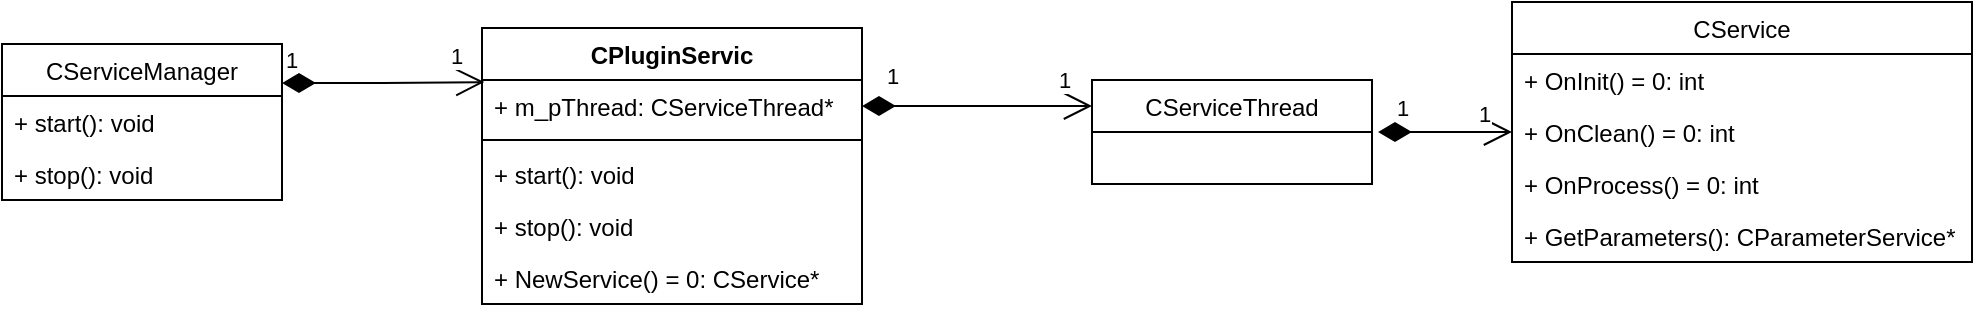 <mxfile version="16.2.1" type="device"><diagram id="C5RBs43oDa-KdzZeNtuy" name="Page-1"><mxGraphModel dx="1068" dy="434" grid="1" gridSize="10" guides="1" tooltips="1" connect="1" arrows="1" fold="1" page="1" pageScale="1" pageWidth="827" pageHeight="1169" math="0" shadow="0"><root><mxCell id="WIyWlLk6GJQsqaUBKTNV-0"/><mxCell id="WIyWlLk6GJQsqaUBKTNV-1" parent="WIyWlLk6GJQsqaUBKTNV-0"/><mxCell id="oC2k_LSCF3dbq8r9FFod-0" value="CServiceManager" style="swimlane;fontStyle=0;childLayout=stackLayout;horizontal=1;startSize=26;fillColor=none;horizontalStack=0;resizeParent=1;resizeParentMax=0;resizeLast=0;collapsible=1;marginBottom=0;" parent="WIyWlLk6GJQsqaUBKTNV-1" vertex="1"><mxGeometry x="60" y="104" width="140" height="78" as="geometry"/></mxCell><mxCell id="oC2k_LSCF3dbq8r9FFod-1" value="+ start(): void" style="text;strokeColor=none;fillColor=none;align=left;verticalAlign=top;spacingLeft=4;spacingRight=4;overflow=hidden;rotatable=0;points=[[0,0.5],[1,0.5]];portConstraint=eastwest;" parent="oC2k_LSCF3dbq8r9FFod-0" vertex="1"><mxGeometry y="26" width="140" height="26" as="geometry"/></mxCell><mxCell id="oC2k_LSCF3dbq8r9FFod-3" value="+ stop(): void&#xA;" style="text;strokeColor=none;fillColor=none;align=left;verticalAlign=top;spacingLeft=4;spacingRight=4;overflow=hidden;rotatable=0;points=[[0,0.5],[1,0.5]];portConstraint=eastwest;" parent="oC2k_LSCF3dbq8r9FFod-0" vertex="1"><mxGeometry y="52" width="140" height="26" as="geometry"/></mxCell><mxCell id="oC2k_LSCF3dbq8r9FFod-8" value="CService" style="swimlane;fontStyle=0;childLayout=stackLayout;horizontal=1;startSize=26;fillColor=none;horizontalStack=0;resizeParent=1;resizeParentMax=0;resizeLast=0;collapsible=1;marginBottom=0;" parent="WIyWlLk6GJQsqaUBKTNV-1" vertex="1"><mxGeometry x="815" y="83" width="230" height="130" as="geometry"/></mxCell><mxCell id="oC2k_LSCF3dbq8r9FFod-9" value="+ OnInit() = 0: int" style="text;strokeColor=none;fillColor=none;align=left;verticalAlign=top;spacingLeft=4;spacingRight=4;overflow=hidden;rotatable=0;points=[[0,0.5],[1,0.5]];portConstraint=eastwest;" parent="oC2k_LSCF3dbq8r9FFod-8" vertex="1"><mxGeometry y="26" width="230" height="26" as="geometry"/></mxCell><mxCell id="oC2k_LSCF3dbq8r9FFod-10" value="+ OnClean() = 0: int" style="text;strokeColor=none;fillColor=none;align=left;verticalAlign=top;spacingLeft=4;spacingRight=4;overflow=hidden;rotatable=0;points=[[0,0.5],[1,0.5]];portConstraint=eastwest;" parent="oC2k_LSCF3dbq8r9FFod-8" vertex="1"><mxGeometry y="52" width="230" height="26" as="geometry"/></mxCell><mxCell id="72bXtWbTADlTJ7z7PhEn-26" value="+ OnProcess() = 0: int" style="text;strokeColor=none;fillColor=none;align=left;verticalAlign=top;spacingLeft=4;spacingRight=4;overflow=hidden;rotatable=0;points=[[0,0.5],[1,0.5]];portConstraint=eastwest;" vertex="1" parent="oC2k_LSCF3dbq8r9FFod-8"><mxGeometry y="78" width="230" height="26" as="geometry"/></mxCell><mxCell id="72bXtWbTADlTJ7z7PhEn-27" value="+ GetParameters(): CParameterService*" style="text;strokeColor=none;fillColor=none;align=left;verticalAlign=top;spacingLeft=4;spacingRight=4;overflow=hidden;rotatable=0;points=[[0,0.5],[1,0.5]];portConstraint=eastwest;" vertex="1" parent="oC2k_LSCF3dbq8r9FFod-8"><mxGeometry y="104" width="230" height="26" as="geometry"/></mxCell><mxCell id="72bXtWbTADlTJ7z7PhEn-4" value="1" style="endArrow=open;html=1;endSize=12;startArrow=diamondThin;startSize=14;startFill=1;edgeStyle=orthogonalEdgeStyle;align=left;verticalAlign=bottom;rounded=0;exitX=1;exitY=0.25;exitDx=0;exitDy=0;entryX=0.006;entryY=0.196;entryDx=0;entryDy=0;entryPerimeter=0;" edge="1" parent="WIyWlLk6GJQsqaUBKTNV-1" source="oC2k_LSCF3dbq8r9FFod-0" target="72bXtWbTADlTJ7z7PhEn-6"><mxGeometry x="-1" y="3" relative="1" as="geometry"><mxPoint x="220" y="200" as="sourcePoint"/><mxPoint x="290" y="123.5" as="targetPoint"/></mxGeometry></mxCell><mxCell id="72bXtWbTADlTJ7z7PhEn-5" value="1" style="edgeLabel;html=1;align=center;verticalAlign=middle;resizable=0;points=[];" vertex="1" connectable="0" parent="72bXtWbTADlTJ7z7PhEn-4"><mxGeometry x="0.711" relative="1" as="geometry"><mxPoint y="-13" as="offset"/></mxGeometry></mxCell><mxCell id="72bXtWbTADlTJ7z7PhEn-6" value="CPluginServic" style="swimlane;fontStyle=1;align=center;verticalAlign=top;childLayout=stackLayout;horizontal=1;startSize=26;horizontalStack=0;resizeParent=1;resizeParentMax=0;resizeLast=0;collapsible=1;marginBottom=0;" vertex="1" parent="WIyWlLk6GJQsqaUBKTNV-1"><mxGeometry x="300" y="96" width="190" height="138" as="geometry"/></mxCell><mxCell id="72bXtWbTADlTJ7z7PhEn-7" value="+ m_pThread: CServiceThread*" style="text;strokeColor=none;fillColor=none;align=left;verticalAlign=top;spacingLeft=4;spacingRight=4;overflow=hidden;rotatable=0;points=[[0,0.5],[1,0.5]];portConstraint=eastwest;" vertex="1" parent="72bXtWbTADlTJ7z7PhEn-6"><mxGeometry y="26" width="190" height="26" as="geometry"/></mxCell><mxCell id="72bXtWbTADlTJ7z7PhEn-8" value="" style="line;strokeWidth=1;fillColor=none;align=left;verticalAlign=middle;spacingTop=-1;spacingLeft=3;spacingRight=3;rotatable=0;labelPosition=right;points=[];portConstraint=eastwest;" vertex="1" parent="72bXtWbTADlTJ7z7PhEn-6"><mxGeometry y="52" width="190" height="8" as="geometry"/></mxCell><mxCell id="72bXtWbTADlTJ7z7PhEn-13" value="+ start(): void" style="text;strokeColor=none;fillColor=none;align=left;verticalAlign=top;spacingLeft=4;spacingRight=4;overflow=hidden;rotatable=0;points=[[0,0.5],[1,0.5]];portConstraint=eastwest;" vertex="1" parent="72bXtWbTADlTJ7z7PhEn-6"><mxGeometry y="60" width="190" height="26" as="geometry"/></mxCell><mxCell id="72bXtWbTADlTJ7z7PhEn-12" value="+ stop(): void&#xA;&#xA;&#xA;" style="text;strokeColor=none;fillColor=none;align=left;verticalAlign=top;spacingLeft=4;spacingRight=4;overflow=hidden;rotatable=0;points=[[0,0.5],[1,0.5]];portConstraint=eastwest;" vertex="1" parent="72bXtWbTADlTJ7z7PhEn-6"><mxGeometry y="86" width="190" height="26" as="geometry"/></mxCell><mxCell id="72bXtWbTADlTJ7z7PhEn-21" value="+ NewService() = 0: CService*" style="text;strokeColor=none;fillColor=none;align=left;verticalAlign=top;spacingLeft=4;spacingRight=4;overflow=hidden;rotatable=0;points=[[0,0.5],[1,0.5]];portConstraint=eastwest;" vertex="1" parent="72bXtWbTADlTJ7z7PhEn-6"><mxGeometry y="112" width="190" height="26" as="geometry"/></mxCell><mxCell id="72bXtWbTADlTJ7z7PhEn-28" style="edgeStyle=orthogonalEdgeStyle;rounded=0;orthogonalLoop=1;jettySize=auto;html=1;startArrow=diamondThin;startFill=1;endArrow=open;endFill=0;startSize=14;endSize=12;sourcePerimeterSpacing=3;strokeWidth=1;" edge="1" parent="WIyWlLk6GJQsqaUBKTNV-1" source="72bXtWbTADlTJ7z7PhEn-14" target="oC2k_LSCF3dbq8r9FFod-8"><mxGeometry relative="1" as="geometry"/></mxCell><mxCell id="72bXtWbTADlTJ7z7PhEn-30" value="1" style="edgeLabel;html=1;align=center;verticalAlign=middle;resizable=0;points=[];" vertex="1" connectable="0" parent="72bXtWbTADlTJ7z7PhEn-28"><mxGeometry x="0.829" y="-1" relative="1" as="geometry"><mxPoint x="-9" y="-10" as="offset"/></mxGeometry></mxCell><mxCell id="72bXtWbTADlTJ7z7PhEn-31" value="1" style="edgeLabel;html=1;align=center;verticalAlign=middle;resizable=0;points=[];" vertex="1" connectable="0" parent="72bXtWbTADlTJ7z7PhEn-28"><mxGeometry x="-0.739" relative="1" as="geometry"><mxPoint x="3" y="-12" as="offset"/></mxGeometry></mxCell><mxCell id="72bXtWbTADlTJ7z7PhEn-14" value="CServiceThread" style="swimlane;fontStyle=0;childLayout=stackLayout;horizontal=1;startSize=26;fillColor=none;horizontalStack=0;resizeParent=1;resizeParentMax=0;resizeLast=0;collapsible=1;marginBottom=0;" vertex="1" parent="WIyWlLk6GJQsqaUBKTNV-1"><mxGeometry x="605" y="122" width="140" height="52" as="geometry"/></mxCell><mxCell id="72bXtWbTADlTJ7z7PhEn-23" style="edgeStyle=orthogonalEdgeStyle;rounded=0;orthogonalLoop=1;jettySize=auto;html=1;entryX=0;entryY=0.25;entryDx=0;entryDy=0;startArrow=diamondThin;startFill=1;strokeWidth=1;startSize=14;endSize=12;endArrow=open;endFill=0;" edge="1" parent="WIyWlLk6GJQsqaUBKTNV-1" source="72bXtWbTADlTJ7z7PhEn-7" target="72bXtWbTADlTJ7z7PhEn-14"><mxGeometry relative="1" as="geometry"/></mxCell><mxCell id="72bXtWbTADlTJ7z7PhEn-24" value="1" style="edgeLabel;html=1;align=center;verticalAlign=middle;resizable=0;points=[];" vertex="1" connectable="0" parent="72bXtWbTADlTJ7z7PhEn-23"><mxGeometry x="0.759" y="2" relative="1" as="geometry"><mxPoint y="-11" as="offset"/></mxGeometry></mxCell><mxCell id="72bXtWbTADlTJ7z7PhEn-25" value="1" style="edgeLabel;html=1;align=center;verticalAlign=middle;resizable=0;points=[];" vertex="1" connectable="0" parent="72bXtWbTADlTJ7z7PhEn-23"><mxGeometry x="-0.745" relative="1" as="geometry"><mxPoint y="-15" as="offset"/></mxGeometry></mxCell></root></mxGraphModel></diagram></mxfile>